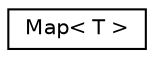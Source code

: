 digraph "Graphical Class Hierarchy"
{
  edge [fontname="Helvetica",fontsize="10",labelfontname="Helvetica",labelfontsize="10"];
  node [fontname="Helvetica",fontsize="10",shape=record];
  rankdir="LR";
  Node1 [label="Map\< T \>",height=0.2,width=0.4,color="black", fillcolor="white", style="filled",URL="$classMap.html"];
}
